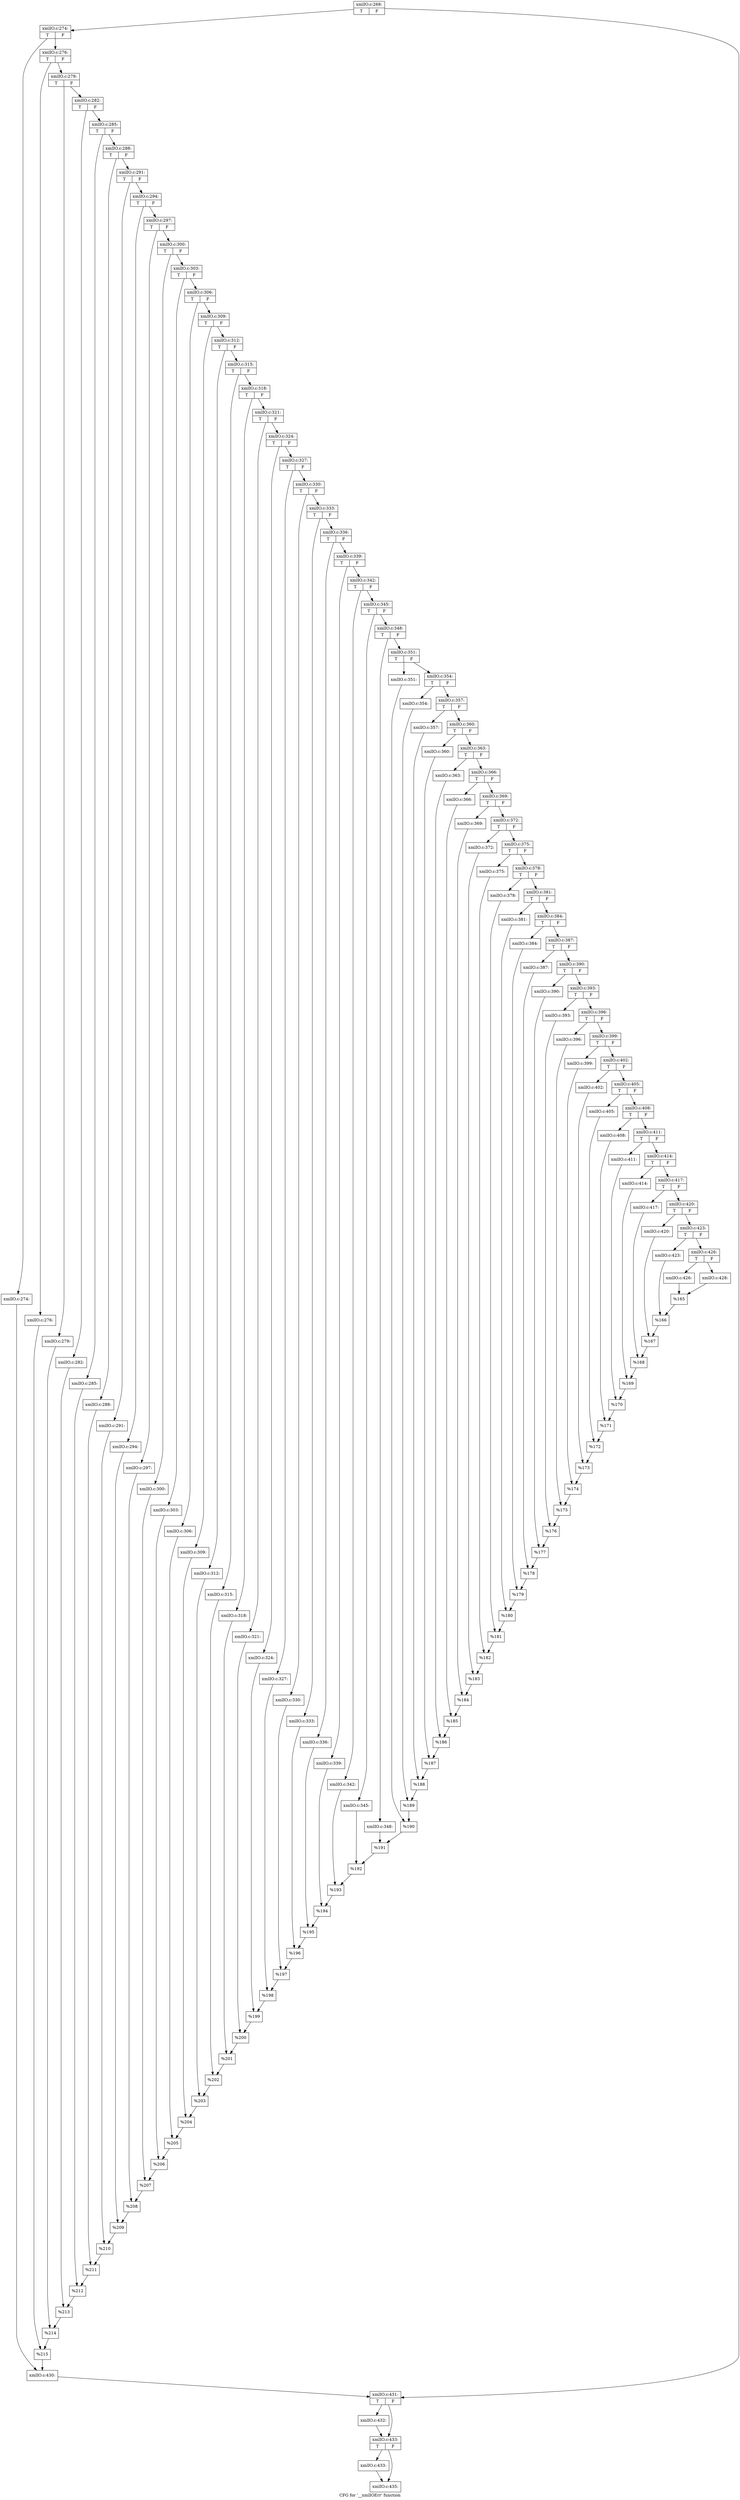 digraph "CFG for '__xmlIOErr' function" {
	label="CFG for '__xmlIOErr' function";

	Node0x5178f60 [shape=record,label="{xmlIO.c:268:|{<s0>T|<s1>F}}"];
	Node0x5178f60 -> Node0x517ca90;
	Node0x5178f60 -> Node0x517cae0;
	Node0x517ca90 [shape=record,label="{xmlIO.c:274:|{<s0>T|<s1>F}}"];
	Node0x517ca90 -> Node0x517cf60;
	Node0x517ca90 -> Node0x517d000;
	Node0x517cf60 [shape=record,label="{xmlIO.c:274:}"];
	Node0x517cf60 -> Node0x517cfb0;
	Node0x517d000 [shape=record,label="{xmlIO.c:276:|{<s0>T|<s1>F}}"];
	Node0x517d000 -> Node0x517dc10;
	Node0x517d000 -> Node0x517def0;
	Node0x517dc10 [shape=record,label="{xmlIO.c:276:}"];
	Node0x517dc10 -> Node0x517dea0;
	Node0x517def0 [shape=record,label="{xmlIO.c:279:|{<s0>T|<s1>F}}"];
	Node0x517def0 -> Node0x5192420;
	Node0x517def0 -> Node0x51a1580;
	Node0x5192420 [shape=record,label="{xmlIO.c:279:}"];
	Node0x5192420 -> Node0x51a1530;
	Node0x51a1580 [shape=record,label="{xmlIO.c:282:|{<s0>T|<s1>F}}"];
	Node0x51a1580 -> Node0x51a1ad0;
	Node0x51a1580 -> Node0x51a1b70;
	Node0x51a1ad0 [shape=record,label="{xmlIO.c:282:}"];
	Node0x51a1ad0 -> Node0x51a1b20;
	Node0x51a1b70 [shape=record,label="{xmlIO.c:285:|{<s0>T|<s1>F}}"];
	Node0x51a1b70 -> Node0x517cf10;
	Node0x51a1b70 -> Node0x51a21a0;
	Node0x517cf10 [shape=record,label="{xmlIO.c:285:}"];
	Node0x517cf10 -> Node0x51a2150;
	Node0x51a21a0 [shape=record,label="{xmlIO.c:288:|{<s0>T|<s1>F}}"];
	Node0x51a21a0 -> Node0x517d8e0;
	Node0x51a21a0 -> Node0x51a29d0;
	Node0x517d8e0 [shape=record,label="{xmlIO.c:288:}"];
	Node0x517d8e0 -> Node0x517b970;
	Node0x51a29d0 [shape=record,label="{xmlIO.c:291:|{<s0>T|<s1>F}}"];
	Node0x51a29d0 -> Node0x51a2f20;
	Node0x51a29d0 -> Node0x51a2fc0;
	Node0x51a2f20 [shape=record,label="{xmlIO.c:291:}"];
	Node0x51a2f20 -> Node0x51a2f70;
	Node0x51a2fc0 [shape=record,label="{xmlIO.c:294:|{<s0>T|<s1>F}}"];
	Node0x51a2fc0 -> Node0x51a3510;
	Node0x51a2fc0 -> Node0x51a82d0;
	Node0x51a3510 [shape=record,label="{xmlIO.c:294:}"];
	Node0x51a3510 -> Node0x51a3560;
	Node0x51a82d0 [shape=record,label="{xmlIO.c:297:|{<s0>T|<s1>F}}"];
	Node0x51a82d0 -> Node0x51a8820;
	Node0x51a82d0 -> Node0x51a88c0;
	Node0x51a8820 [shape=record,label="{xmlIO.c:297:}"];
	Node0x51a8820 -> Node0x51a8870;
	Node0x51a88c0 [shape=record,label="{xmlIO.c:300:|{<s0>T|<s1>F}}"];
	Node0x51a88c0 -> Node0x51a8e10;
	Node0x51a88c0 -> Node0x51a8eb0;
	Node0x51a8e10 [shape=record,label="{xmlIO.c:300:}"];
	Node0x51a8e10 -> Node0x51a8e60;
	Node0x51a8eb0 [shape=record,label="{xmlIO.c:303:|{<s0>T|<s1>F}}"];
	Node0x51a8eb0 -> Node0x51a9400;
	Node0x51a8eb0 -> Node0x51a94a0;
	Node0x51a9400 [shape=record,label="{xmlIO.c:303:}"];
	Node0x51a9400 -> Node0x51a9450;
	Node0x51a94a0 [shape=record,label="{xmlIO.c:306:|{<s0>T|<s1>F}}"];
	Node0x51a94a0 -> Node0x51a9e00;
	Node0x51a94a0 -> Node0x51a9ea0;
	Node0x51a9e00 [shape=record,label="{xmlIO.c:306:}"];
	Node0x51a9e00 -> Node0x51a9e50;
	Node0x51a9ea0 [shape=record,label="{xmlIO.c:309:|{<s0>T|<s1>F}}"];
	Node0x51a9ea0 -> Node0x51a20c0;
	Node0x51a9ea0 -> Node0x51aa550;
	Node0x51a20c0 [shape=record,label="{xmlIO.c:309:}"];
	Node0x51a20c0 -> Node0x51aa500;
	Node0x51aa550 [shape=record,label="{xmlIO.c:312:|{<s0>T|<s1>F}}"];
	Node0x51aa550 -> Node0x51a2940;
	Node0x51aa550 -> Node0x51aabd0;
	Node0x51a2940 [shape=record,label="{xmlIO.c:312:}"];
	Node0x51a2940 -> Node0x51aab80;
	Node0x51aabd0 [shape=record,label="{xmlIO.c:315:|{<s0>T|<s1>F}}"];
	Node0x51aabd0 -> Node0x51ab0f0;
	Node0x51aabd0 -> Node0x51ab190;
	Node0x51ab0f0 [shape=record,label="{xmlIO.c:315:}"];
	Node0x51ab0f0 -> Node0x51ab140;
	Node0x51ab190 [shape=record,label="{xmlIO.c:318:|{<s0>T|<s1>F}}"];
	Node0x51ab190 -> Node0x51ab6e0;
	Node0x51ab190 -> Node0x51ab780;
	Node0x51ab6e0 [shape=record,label="{xmlIO.c:318:}"];
	Node0x51ab6e0 -> Node0x51ab730;
	Node0x51ab780 [shape=record,label="{xmlIO.c:321:|{<s0>T|<s1>F}}"];
	Node0x51ab780 -> Node0x51abcd0;
	Node0x51ab780 -> Node0x51abd70;
	Node0x51abcd0 [shape=record,label="{xmlIO.c:321:}"];
	Node0x51abcd0 -> Node0x51abd20;
	Node0x51abd70 [shape=record,label="{xmlIO.c:324:|{<s0>T|<s1>F}}"];
	Node0x51abd70 -> Node0x51ac2c0;
	Node0x51abd70 -> Node0x51ac360;
	Node0x51ac2c0 [shape=record,label="{xmlIO.c:324:}"];
	Node0x51ac2c0 -> Node0x51ac310;
	Node0x51ac360 [shape=record,label="{xmlIO.c:327:|{<s0>T|<s1>F}}"];
	Node0x51ac360 -> Node0x51ac8b0;
	Node0x51ac360 -> Node0x51ac950;
	Node0x51ac8b0 [shape=record,label="{xmlIO.c:327:}"];
	Node0x51ac8b0 -> Node0x51ac900;
	Node0x51ac950 [shape=record,label="{xmlIO.c:330:|{<s0>T|<s1>F}}"];
	Node0x51ac950 -> Node0x51acea0;
	Node0x51ac950 -> Node0x51acf40;
	Node0x51acea0 [shape=record,label="{xmlIO.c:330:}"];
	Node0x51acea0 -> Node0x51acef0;
	Node0x51acf40 [shape=record,label="{xmlIO.c:333:|{<s0>T|<s1>F}}"];
	Node0x51acf40 -> Node0x51ad490;
	Node0x51acf40 -> Node0x51ad530;
	Node0x51ad490 [shape=record,label="{xmlIO.c:333:}"];
	Node0x51ad490 -> Node0x51ad4e0;
	Node0x51ad530 [shape=record,label="{xmlIO.c:336:|{<s0>T|<s1>F}}"];
	Node0x51ad530 -> Node0x51ada80;
	Node0x51ad530 -> Node0x51adb20;
	Node0x51ada80 [shape=record,label="{xmlIO.c:336:}"];
	Node0x51ada80 -> Node0x51adad0;
	Node0x51adb20 [shape=record,label="{xmlIO.c:339:|{<s0>T|<s1>F}}"];
	Node0x51adb20 -> Node0x51ae070;
	Node0x51adb20 -> Node0x51ae110;
	Node0x51ae070 [shape=record,label="{xmlIO.c:339:}"];
	Node0x51ae070 -> Node0x51ae0c0;
	Node0x51ae110 [shape=record,label="{xmlIO.c:342:|{<s0>T|<s1>F}}"];
	Node0x51ae110 -> Node0x51a99f0;
	Node0x51ae110 -> Node0x51a9a90;
	Node0x51a99f0 [shape=record,label="{xmlIO.c:342:}"];
	Node0x51a99f0 -> Node0x51a9a40;
	Node0x51a9a90 [shape=record,label="{xmlIO.c:345:|{<s0>T|<s1>F}}"];
	Node0x51a9a90 -> Node0x5185020;
	Node0x51a9a90 -> Node0x51850c0;
	Node0x5185020 [shape=record,label="{xmlIO.c:345:}"];
	Node0x5185020 -> Node0x5185070;
	Node0x51850c0 [shape=record,label="{xmlIO.c:348:|{<s0>T|<s1>F}}"];
	Node0x51850c0 -> Node0x51b0060;
	Node0x51850c0 -> Node0x51b0100;
	Node0x51b0060 [shape=record,label="{xmlIO.c:348:}"];
	Node0x51b0060 -> Node0x51b00b0;
	Node0x51b0100 [shape=record,label="{xmlIO.c:351:|{<s0>T|<s1>F}}"];
	Node0x51b0100 -> Node0x51b0650;
	Node0x51b0100 -> Node0x51b06f0;
	Node0x51b0650 [shape=record,label="{xmlIO.c:351:}"];
	Node0x51b0650 -> Node0x51b06a0;
	Node0x51b06f0 [shape=record,label="{xmlIO.c:354:|{<s0>T|<s1>F}}"];
	Node0x51b06f0 -> Node0x51b0c40;
	Node0x51b06f0 -> Node0x51b0ce0;
	Node0x51b0c40 [shape=record,label="{xmlIO.c:354:}"];
	Node0x51b0c40 -> Node0x51b0c90;
	Node0x51b0ce0 [shape=record,label="{xmlIO.c:357:|{<s0>T|<s1>F}}"];
	Node0x51b0ce0 -> Node0x51aa3f0;
	Node0x51b0ce0 -> Node0x51aa490;
	Node0x51aa3f0 [shape=record,label="{xmlIO.c:357:}"];
	Node0x51aa3f0 -> Node0x51aa440;
	Node0x51aa490 [shape=record,label="{xmlIO.c:360:|{<s0>T|<s1>F}}"];
	Node0x51aa490 -> Node0x51aaa70;
	Node0x51aa490 -> Node0x51aab10;
	Node0x51aaa70 [shape=record,label="{xmlIO.c:360:}"];
	Node0x51aaa70 -> Node0x51aaac0;
	Node0x51aab10 [shape=record,label="{xmlIO.c:363:|{<s0>T|<s1>F}}"];
	Node0x51aab10 -> Node0x51b2050;
	Node0x51aab10 -> Node0x51b20f0;
	Node0x51b2050 [shape=record,label="{xmlIO.c:363:}"];
	Node0x51b2050 -> Node0x51b20a0;
	Node0x51b20f0 [shape=record,label="{xmlIO.c:366:|{<s0>T|<s1>F}}"];
	Node0x51b20f0 -> Node0x51b2640;
	Node0x51b20f0 -> Node0x51b26e0;
	Node0x51b2640 [shape=record,label="{xmlIO.c:366:}"];
	Node0x51b2640 -> Node0x51b2690;
	Node0x51b26e0 [shape=record,label="{xmlIO.c:369:|{<s0>T|<s1>F}}"];
	Node0x51b26e0 -> Node0x51b2c30;
	Node0x51b26e0 -> Node0x51b2cd0;
	Node0x51b2c30 [shape=record,label="{xmlIO.c:369:}"];
	Node0x51b2c30 -> Node0x51b2c80;
	Node0x51b2cd0 [shape=record,label="{xmlIO.c:372:|{<s0>T|<s1>F}}"];
	Node0x51b2cd0 -> Node0x51b3220;
	Node0x51b2cd0 -> Node0x51b32c0;
	Node0x51b3220 [shape=record,label="{xmlIO.c:372:}"];
	Node0x51b3220 -> Node0x51b3270;
	Node0x51b32c0 [shape=record,label="{xmlIO.c:375:|{<s0>T|<s1>F}}"];
	Node0x51b32c0 -> Node0x51b3810;
	Node0x51b32c0 -> Node0x51b38b0;
	Node0x51b3810 [shape=record,label="{xmlIO.c:375:}"];
	Node0x51b3810 -> Node0x51b3860;
	Node0x51b38b0 [shape=record,label="{xmlIO.c:378:|{<s0>T|<s1>F}}"];
	Node0x51b38b0 -> Node0x51b3e00;
	Node0x51b38b0 -> Node0x51b3ea0;
	Node0x51b3e00 [shape=record,label="{xmlIO.c:378:}"];
	Node0x51b3e00 -> Node0x51b3e50;
	Node0x51b3ea0 [shape=record,label="{xmlIO.c:381:|{<s0>T|<s1>F}}"];
	Node0x51b3ea0 -> Node0x51b43b0;
	Node0x51b3ea0 -> Node0x51b4450;
	Node0x51b43b0 [shape=record,label="{xmlIO.c:381:}"];
	Node0x51b43b0 -> Node0x51b4400;
	Node0x51b4450 [shape=record,label="{xmlIO.c:384:|{<s0>T|<s1>F}}"];
	Node0x51b4450 -> Node0x51b49a0;
	Node0x51b4450 -> Node0x51b4a40;
	Node0x51b49a0 [shape=record,label="{xmlIO.c:384:}"];
	Node0x51b49a0 -> Node0x51b49f0;
	Node0x51b4a40 [shape=record,label="{xmlIO.c:387:|{<s0>T|<s1>F}}"];
	Node0x51b4a40 -> Node0x51b4f90;
	Node0x51b4a40 -> Node0x51b5030;
	Node0x51b4f90 [shape=record,label="{xmlIO.c:387:}"];
	Node0x51b4f90 -> Node0x51b4fe0;
	Node0x51b5030 [shape=record,label="{xmlIO.c:390:|{<s0>T|<s1>F}}"];
	Node0x51b5030 -> Node0x51b5580;
	Node0x51b5030 -> Node0x51b5620;
	Node0x51b5580 [shape=record,label="{xmlIO.c:390:}"];
	Node0x51b5580 -> Node0x51b55d0;
	Node0x51b5620 [shape=record,label="{xmlIO.c:393:|{<s0>T|<s1>F}}"];
	Node0x51b5620 -> Node0x51b5b70;
	Node0x51b5620 -> Node0x51b5c10;
	Node0x51b5b70 [shape=record,label="{xmlIO.c:393:}"];
	Node0x51b5b70 -> Node0x51b5bc0;
	Node0x51b5c10 [shape=record,label="{xmlIO.c:396:|{<s0>T|<s1>F}}"];
	Node0x51b5c10 -> Node0x51b6160;
	Node0x51b5c10 -> Node0x51b6200;
	Node0x51b6160 [shape=record,label="{xmlIO.c:396:}"];
	Node0x51b6160 -> Node0x51b61b0;
	Node0x51b6200 [shape=record,label="{xmlIO.c:399:|{<s0>T|<s1>F}}"];
	Node0x51b6200 -> Node0x51b6750;
	Node0x51b6200 -> Node0x51b67f0;
	Node0x51b6750 [shape=record,label="{xmlIO.c:399:}"];
	Node0x51b6750 -> Node0x51b67a0;
	Node0x51b67f0 [shape=record,label="{xmlIO.c:402:|{<s0>T|<s1>F}}"];
	Node0x51b67f0 -> Node0x51b6d40;
	Node0x51b67f0 -> Node0x51b6de0;
	Node0x51b6d40 [shape=record,label="{xmlIO.c:402:}"];
	Node0x51b6d40 -> Node0x51b6d90;
	Node0x51b6de0 [shape=record,label="{xmlIO.c:405:|{<s0>T|<s1>F}}"];
	Node0x51b6de0 -> Node0x51b7330;
	Node0x51b6de0 -> Node0x51b73d0;
	Node0x51b7330 [shape=record,label="{xmlIO.c:405:}"];
	Node0x51b7330 -> Node0x51b7380;
	Node0x51b73d0 [shape=record,label="{xmlIO.c:408:|{<s0>T|<s1>F}}"];
	Node0x51b73d0 -> Node0x51b7920;
	Node0x51b73d0 -> Node0x51b79c0;
	Node0x51b7920 [shape=record,label="{xmlIO.c:408:}"];
	Node0x51b7920 -> Node0x51b7970;
	Node0x51b79c0 [shape=record,label="{xmlIO.c:411:|{<s0>T|<s1>F}}"];
	Node0x51b79c0 -> Node0x51b7f10;
	Node0x51b79c0 -> Node0x51b7fb0;
	Node0x51b7f10 [shape=record,label="{xmlIO.c:411:}"];
	Node0x51b7f10 -> Node0x51b7f60;
	Node0x51b7fb0 [shape=record,label="{xmlIO.c:414:|{<s0>T|<s1>F}}"];
	Node0x51b7fb0 -> Node0x51ae5e0;
	Node0x51b7fb0 -> Node0x51ae680;
	Node0x51ae5e0 [shape=record,label="{xmlIO.c:414:}"];
	Node0x51ae5e0 -> Node0x51ae630;
	Node0x51ae680 [shape=record,label="{xmlIO.c:417:|{<s0>T|<s1>F}}"];
	Node0x51ae680 -> Node0x51aebd0;
	Node0x51ae680 -> Node0x51aec70;
	Node0x51aebd0 [shape=record,label="{xmlIO.c:417:}"];
	Node0x51aebd0 -> Node0x51aec20;
	Node0x51aec70 [shape=record,label="{xmlIO.c:420:|{<s0>T|<s1>F}}"];
	Node0x51aec70 -> Node0x51ba070;
	Node0x51aec70 -> Node0x51ba110;
	Node0x51ba070 [shape=record,label="{xmlIO.c:420:}"];
	Node0x51ba070 -> Node0x51ba0c0;
	Node0x51ba110 [shape=record,label="{xmlIO.c:423:|{<s0>T|<s1>F}}"];
	Node0x51ba110 -> Node0x51ba5e0;
	Node0x51ba110 -> Node0x51ba680;
	Node0x51ba5e0 [shape=record,label="{xmlIO.c:423:}"];
	Node0x51ba5e0 -> Node0x51ba630;
	Node0x51ba680 [shape=record,label="{xmlIO.c:426:|{<s0>T|<s1>F}}"];
	Node0x51ba680 -> Node0x51af690;
	Node0x51ba680 -> Node0x51af730;
	Node0x51af690 [shape=record,label="{xmlIO.c:426:}"];
	Node0x51af690 -> Node0x51af6e0;
	Node0x51af730 [shape=record,label="{xmlIO.c:428:}"];
	Node0x51af730 -> Node0x51af6e0;
	Node0x51af6e0 [shape=record,label="{%165}"];
	Node0x51af6e0 -> Node0x51ba630;
	Node0x51ba630 [shape=record,label="{%166}"];
	Node0x51ba630 -> Node0x51ba0c0;
	Node0x51ba0c0 [shape=record,label="{%167}"];
	Node0x51ba0c0 -> Node0x51aec20;
	Node0x51aec20 [shape=record,label="{%168}"];
	Node0x51aec20 -> Node0x51ae630;
	Node0x51ae630 [shape=record,label="{%169}"];
	Node0x51ae630 -> Node0x51b7f60;
	Node0x51b7f60 [shape=record,label="{%170}"];
	Node0x51b7f60 -> Node0x51b7970;
	Node0x51b7970 [shape=record,label="{%171}"];
	Node0x51b7970 -> Node0x51b7380;
	Node0x51b7380 [shape=record,label="{%172}"];
	Node0x51b7380 -> Node0x51b6d90;
	Node0x51b6d90 [shape=record,label="{%173}"];
	Node0x51b6d90 -> Node0x51b67a0;
	Node0x51b67a0 [shape=record,label="{%174}"];
	Node0x51b67a0 -> Node0x51b61b0;
	Node0x51b61b0 [shape=record,label="{%175}"];
	Node0x51b61b0 -> Node0x51b5bc0;
	Node0x51b5bc0 [shape=record,label="{%176}"];
	Node0x51b5bc0 -> Node0x51b55d0;
	Node0x51b55d0 [shape=record,label="{%177}"];
	Node0x51b55d0 -> Node0x51b4fe0;
	Node0x51b4fe0 [shape=record,label="{%178}"];
	Node0x51b4fe0 -> Node0x51b49f0;
	Node0x51b49f0 [shape=record,label="{%179}"];
	Node0x51b49f0 -> Node0x51b4400;
	Node0x51b4400 [shape=record,label="{%180}"];
	Node0x51b4400 -> Node0x51b3e50;
	Node0x51b3e50 [shape=record,label="{%181}"];
	Node0x51b3e50 -> Node0x51b3860;
	Node0x51b3860 [shape=record,label="{%182}"];
	Node0x51b3860 -> Node0x51b3270;
	Node0x51b3270 [shape=record,label="{%183}"];
	Node0x51b3270 -> Node0x51b2c80;
	Node0x51b2c80 [shape=record,label="{%184}"];
	Node0x51b2c80 -> Node0x51b2690;
	Node0x51b2690 [shape=record,label="{%185}"];
	Node0x51b2690 -> Node0x51b20a0;
	Node0x51b20a0 [shape=record,label="{%186}"];
	Node0x51b20a0 -> Node0x51aaac0;
	Node0x51aaac0 [shape=record,label="{%187}"];
	Node0x51aaac0 -> Node0x51aa440;
	Node0x51aa440 [shape=record,label="{%188}"];
	Node0x51aa440 -> Node0x51b0c90;
	Node0x51b0c90 [shape=record,label="{%189}"];
	Node0x51b0c90 -> Node0x51b06a0;
	Node0x51b06a0 [shape=record,label="{%190}"];
	Node0x51b06a0 -> Node0x51b00b0;
	Node0x51b00b0 [shape=record,label="{%191}"];
	Node0x51b00b0 -> Node0x5185070;
	Node0x5185070 [shape=record,label="{%192}"];
	Node0x5185070 -> Node0x51a9a40;
	Node0x51a9a40 [shape=record,label="{%193}"];
	Node0x51a9a40 -> Node0x51ae0c0;
	Node0x51ae0c0 [shape=record,label="{%194}"];
	Node0x51ae0c0 -> Node0x51adad0;
	Node0x51adad0 [shape=record,label="{%195}"];
	Node0x51adad0 -> Node0x51ad4e0;
	Node0x51ad4e0 [shape=record,label="{%196}"];
	Node0x51ad4e0 -> Node0x51acef0;
	Node0x51acef0 [shape=record,label="{%197}"];
	Node0x51acef0 -> Node0x51ac900;
	Node0x51ac900 [shape=record,label="{%198}"];
	Node0x51ac900 -> Node0x51ac310;
	Node0x51ac310 [shape=record,label="{%199}"];
	Node0x51ac310 -> Node0x51abd20;
	Node0x51abd20 [shape=record,label="{%200}"];
	Node0x51abd20 -> Node0x51ab730;
	Node0x51ab730 [shape=record,label="{%201}"];
	Node0x51ab730 -> Node0x51ab140;
	Node0x51ab140 [shape=record,label="{%202}"];
	Node0x51ab140 -> Node0x51aab80;
	Node0x51aab80 [shape=record,label="{%203}"];
	Node0x51aab80 -> Node0x51aa500;
	Node0x51aa500 [shape=record,label="{%204}"];
	Node0x51aa500 -> Node0x51a9e50;
	Node0x51a9e50 [shape=record,label="{%205}"];
	Node0x51a9e50 -> Node0x51a9450;
	Node0x51a9450 [shape=record,label="{%206}"];
	Node0x51a9450 -> Node0x51a8e60;
	Node0x51a8e60 [shape=record,label="{%207}"];
	Node0x51a8e60 -> Node0x51a8870;
	Node0x51a8870 [shape=record,label="{%208}"];
	Node0x51a8870 -> Node0x51a3560;
	Node0x51a3560 [shape=record,label="{%209}"];
	Node0x51a3560 -> Node0x51a2f70;
	Node0x51a2f70 [shape=record,label="{%210}"];
	Node0x51a2f70 -> Node0x517b970;
	Node0x517b970 [shape=record,label="{%211}"];
	Node0x517b970 -> Node0x51a2150;
	Node0x51a2150 [shape=record,label="{%212}"];
	Node0x51a2150 -> Node0x51a1b20;
	Node0x51a1b20 [shape=record,label="{%213}"];
	Node0x51a1b20 -> Node0x51a1530;
	Node0x51a1530 [shape=record,label="{%214}"];
	Node0x51a1530 -> Node0x517dea0;
	Node0x517dea0 [shape=record,label="{%215}"];
	Node0x517dea0 -> Node0x517cfb0;
	Node0x517cfb0 [shape=record,label="{xmlIO.c:430:}"];
	Node0x517cfb0 -> Node0x517cae0;
	Node0x517cae0 [shape=record,label="{xmlIO.c:431:|{<s0>T|<s1>F}}"];
	Node0x517cae0 -> Node0x51bde70;
	Node0x517cae0 -> Node0x51bdec0;
	Node0x51bde70 [shape=record,label="{xmlIO.c:432:}"];
	Node0x51bde70 -> Node0x51bdec0;
	Node0x51bdec0 [shape=record,label="{xmlIO.c:433:|{<s0>T|<s1>F}}"];
	Node0x51bdec0 -> Node0x51be490;
	Node0x51bdec0 -> Node0x51be4e0;
	Node0x51be490 [shape=record,label="{xmlIO.c:433:}"];
	Node0x51be490 -> Node0x51be4e0;
	Node0x51be4e0 [shape=record,label="{xmlIO.c:435:}"];
}
